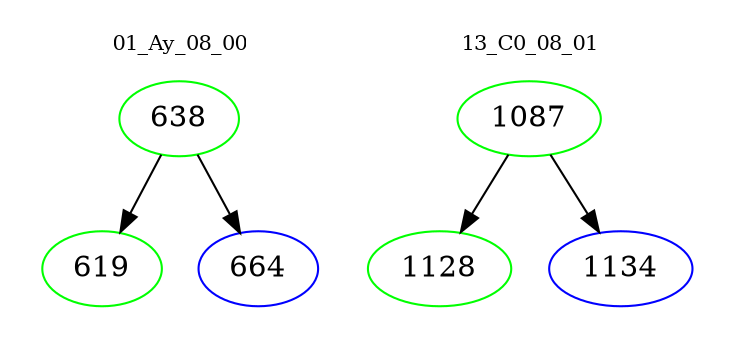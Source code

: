 digraph{
subgraph cluster_0 {
color = white
label = "01_Ay_08_00";
fontsize=10;
T0_638 [label="638", color="green"]
T0_638 -> T0_619 [color="black"]
T0_619 [label="619", color="green"]
T0_638 -> T0_664 [color="black"]
T0_664 [label="664", color="blue"]
}
subgraph cluster_1 {
color = white
label = "13_C0_08_01";
fontsize=10;
T1_1087 [label="1087", color="green"]
T1_1087 -> T1_1128 [color="black"]
T1_1128 [label="1128", color="green"]
T1_1087 -> T1_1134 [color="black"]
T1_1134 [label="1134", color="blue"]
}
}
